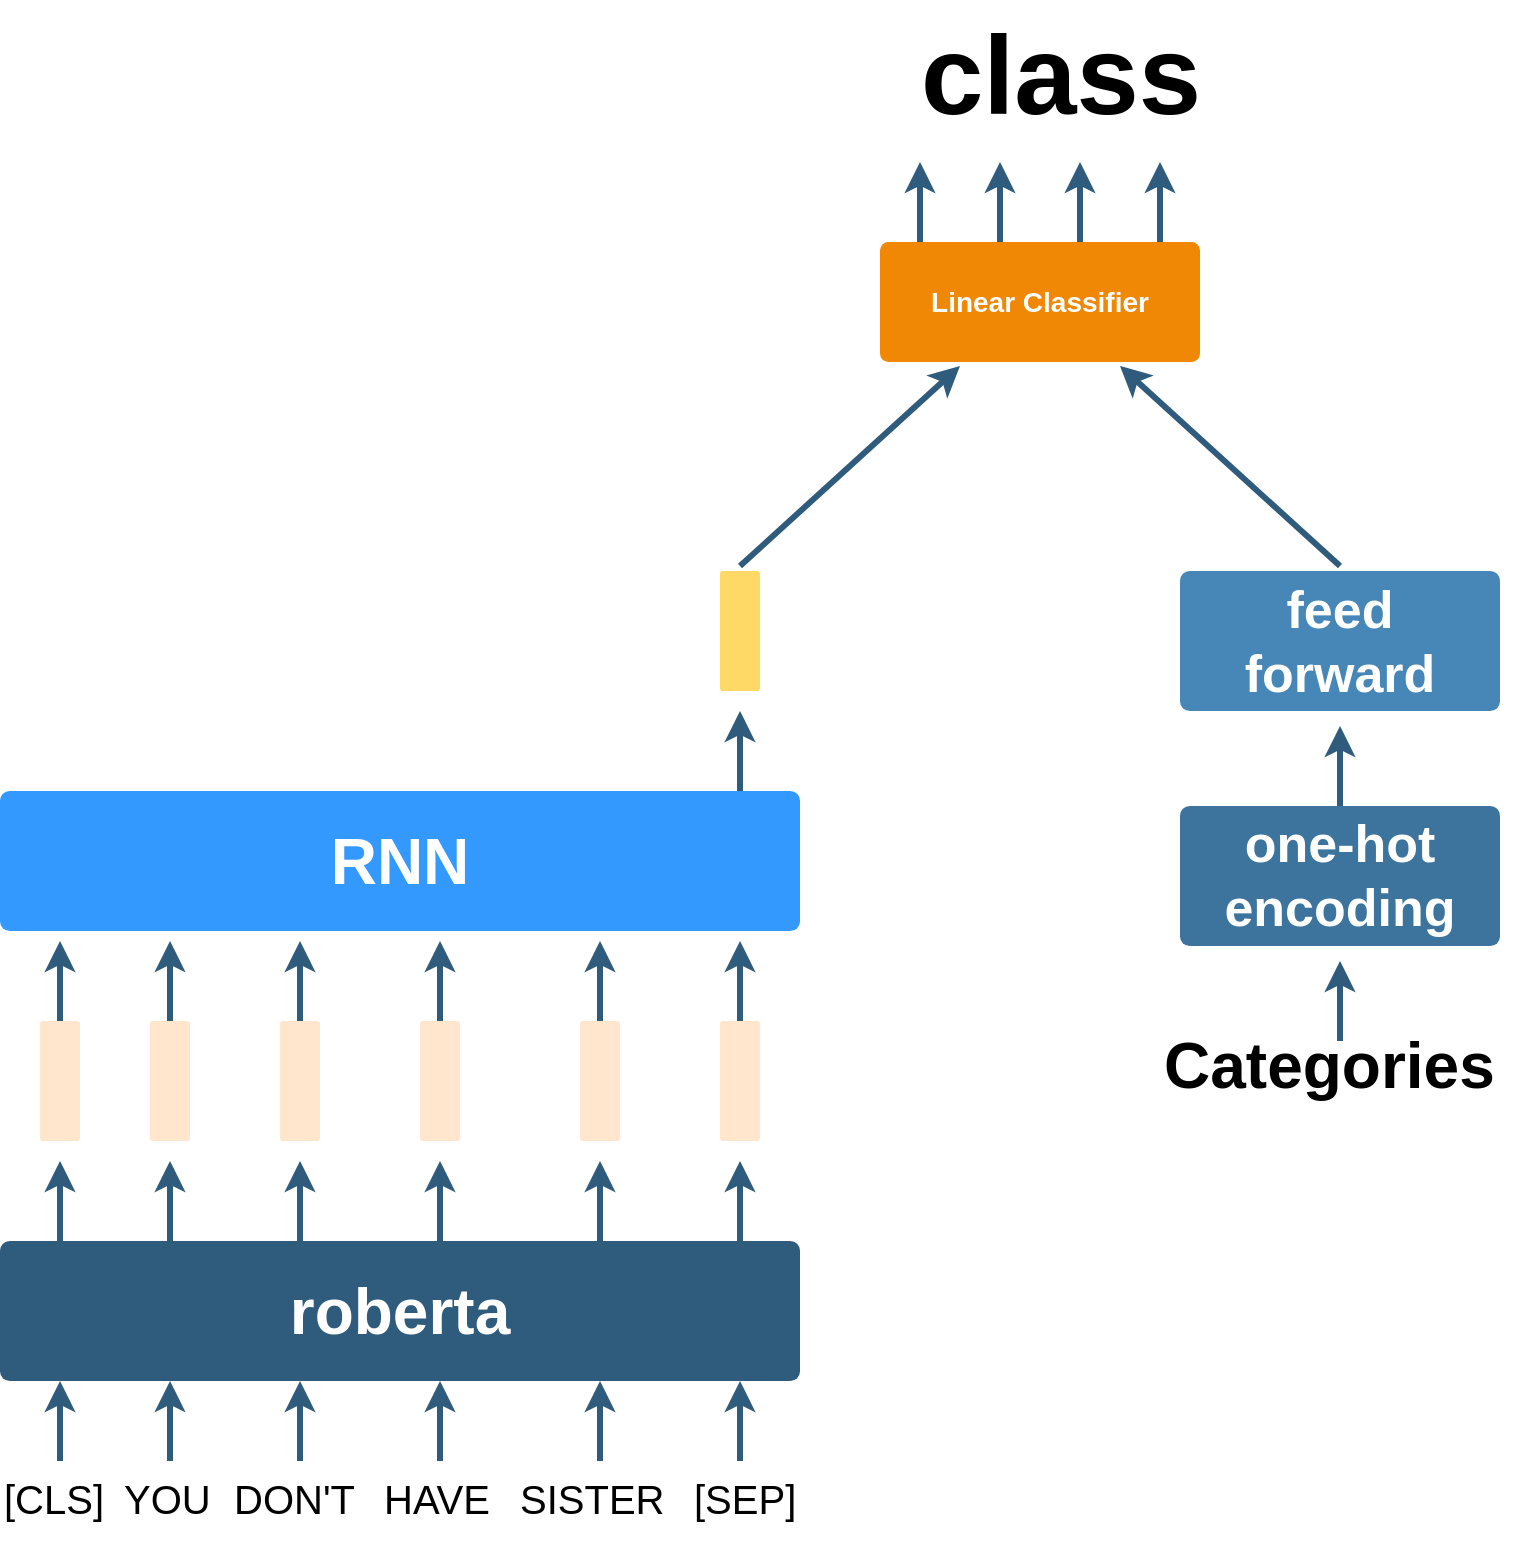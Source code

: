 <mxfile version="12.0.3" type="device" pages="1"><diagram id="6a731a19-8d31-9384-78a2-239565b7b9f0" name="Page-1"><mxGraphModel dx="1408" dy="1575" grid="1" gridSize="10" guides="1" tooltips="1" connect="1" arrows="1" fold="1" page="1" pageScale="1" pageWidth="1169" pageHeight="827" background="#ffffff" math="0" shadow="0"><root><mxCell id="0"/><mxCell id="1" parent="0"/><mxCell id="1749" value="&lt;span style=&quot;font-size: 32px&quot;&gt;roberta&lt;/span&gt;" style="rounded=1;whiteSpace=wrap;html=1;shadow=0;labelBackgroundColor=none;strokeColor=none;strokeWidth=3;fillColor=#2F5B7C;fontFamily=Helvetica;fontSize=16;fontColor=#FFFFFF;align=center;fontStyle=1;spacing=5;arcSize=7;perimeterSpacing=2;" parent="1" vertex="1"><mxGeometry x="160" y="597.5" width="400" height="70" as="geometry"/></mxCell><mxCell id="1764" value="Linear Classifier" style="rounded=1;whiteSpace=wrap;html=1;shadow=0;labelBackgroundColor=none;strokeColor=none;strokeWidth=3;fillColor=#F08705;fontFamily=Helvetica;fontSize=14;fontColor=#FFFFFF;align=center;spacing=5;fontStyle=1;arcSize=7;perimeterSpacing=2;" parent="1" vertex="1"><mxGeometry x="600" y="98" width="160" height="60" as="geometry"/></mxCell><mxCell id="VojcA9DtmpKkevzZSwcA-1779" value="&lt;font style=&quot;font-size: 20px&quot;&gt;[CLS]&lt;/font&gt;" style="text;html=1;" vertex="1" parent="1"><mxGeometry x="160" y="707.5" width="60" height="40" as="geometry"/></mxCell><mxCell id="VojcA9DtmpKkevzZSwcA-1783" value="&lt;font style=&quot;font-size: 20px&quot;&gt;YOU&lt;/font&gt;" style="text;html=1;" vertex="1" parent="1"><mxGeometry x="220" y="707.5" width="50" height="40" as="geometry"/></mxCell><mxCell id="VojcA9DtmpKkevzZSwcA-1784" value="&lt;font style=&quot;font-size: 20px&quot;&gt;DON'T&lt;/font&gt;" style="text;html=1;" vertex="1" parent="1"><mxGeometry x="275" y="707.5" width="70" height="40" as="geometry"/></mxCell><mxCell id="VojcA9DtmpKkevzZSwcA-1785" value="&lt;font style=&quot;font-size: 20px&quot;&gt;HAVE&lt;/font&gt;" style="text;html=1;" vertex="1" parent="1"><mxGeometry x="350" y="707.5" width="55" height="40" as="geometry"/></mxCell><mxCell id="VojcA9DtmpKkevzZSwcA-1789" value="" style="edgeStyle=none;rounded=0;jumpStyle=none;html=1;shadow=0;labelBackgroundColor=none;startArrow=none;startFill=0;endArrow=classic;endFill=1;jettySize=auto;orthogonalLoop=1;strokeColor=#2F5B7C;strokeWidth=3;fontFamily=Helvetica;fontSize=16;fontColor=#23445D;spacing=5;" edge="1" parent="1"><mxGeometry relative="1" as="geometry"><mxPoint x="190" y="696.5" as="sourcePoint"/><mxPoint x="190" y="667.5" as="targetPoint"/><Array as="points"><mxPoint x="190" y="707.5"/><mxPoint x="190" y="696.5"/></Array></mxGeometry></mxCell><mxCell id="VojcA9DtmpKkevzZSwcA-1792" value="" style="edgeStyle=none;rounded=0;jumpStyle=none;html=1;shadow=0;labelBackgroundColor=none;startArrow=none;startFill=0;endArrow=classic;endFill=1;jettySize=auto;orthogonalLoop=1;strokeColor=#2F5B7C;strokeWidth=3;fontFamily=Helvetica;fontSize=16;fontColor=#23445D;spacing=5;" edge="1" parent="1"><mxGeometry relative="1" as="geometry"><mxPoint x="245" y="696.5" as="sourcePoint"/><mxPoint x="245" y="667.5" as="targetPoint"/><Array as="points"><mxPoint x="245" y="707.5"/><mxPoint x="245" y="696.5"/></Array></mxGeometry></mxCell><mxCell id="VojcA9DtmpKkevzZSwcA-1793" value="" style="edgeStyle=none;rounded=0;jumpStyle=none;html=1;shadow=0;labelBackgroundColor=none;startArrow=none;startFill=0;endArrow=classic;endFill=1;jettySize=auto;orthogonalLoop=1;strokeColor=#2F5B7C;strokeWidth=3;fontFamily=Helvetica;fontSize=16;fontColor=#23445D;spacing=5;" edge="1" parent="1"><mxGeometry relative="1" as="geometry"><mxPoint x="310" y="696.5" as="sourcePoint"/><mxPoint x="310" y="667.5" as="targetPoint"/><Array as="points"><mxPoint x="310" y="707.5"/><mxPoint x="310" y="696.5"/></Array></mxGeometry></mxCell><mxCell id="VojcA9DtmpKkevzZSwcA-1794" value="" style="edgeStyle=none;rounded=0;jumpStyle=none;html=1;shadow=0;labelBackgroundColor=none;startArrow=none;startFill=0;endArrow=classic;endFill=1;jettySize=auto;orthogonalLoop=1;strokeColor=#2F5B7C;strokeWidth=3;fontFamily=Helvetica;fontSize=16;fontColor=#23445D;spacing=5;" edge="1" parent="1"><mxGeometry relative="1" as="geometry"><mxPoint x="380" y="696.5" as="sourcePoint"/><mxPoint x="380" y="667.5" as="targetPoint"/><Array as="points"><mxPoint x="380" y="707.5"/><mxPoint x="380" y="696.5"/></Array></mxGeometry></mxCell><mxCell id="VojcA9DtmpKkevzZSwcA-1795" value="" style="edgeStyle=none;rounded=0;jumpStyle=none;html=1;shadow=0;labelBackgroundColor=none;startArrow=none;startFill=0;endArrow=classic;endFill=1;jettySize=auto;orthogonalLoop=1;strokeColor=#2F5B7C;strokeWidth=3;fontFamily=Helvetica;fontSize=16;fontColor=#23445D;spacing=5;" edge="1" parent="1"><mxGeometry relative="1" as="geometry"><mxPoint x="460" y="696.5" as="sourcePoint"/><mxPoint x="460" y="667.5" as="targetPoint"/><Array as="points"><mxPoint x="460" y="707.5"/><mxPoint x="460" y="696.5"/></Array></mxGeometry></mxCell><mxCell id="VojcA9DtmpKkevzZSwcA-1797" value="" style="edgeStyle=none;rounded=0;jumpStyle=none;html=1;shadow=0;labelBackgroundColor=none;startArrow=none;startFill=0;endArrow=classic;endFill=1;jettySize=auto;orthogonalLoop=1;strokeColor=#2F5B7C;strokeWidth=3;fontFamily=Helvetica;fontSize=16;fontColor=#23445D;spacing=5;" edge="1" parent="1"><mxGeometry relative="1" as="geometry"><mxPoint x="530" y="696.5" as="sourcePoint"/><mxPoint x="530" y="667.5" as="targetPoint"/><Array as="points"><mxPoint x="530" y="707.5"/><mxPoint x="530" y="696.5"/></Array></mxGeometry></mxCell><mxCell id="VojcA9DtmpKkevzZSwcA-1798" value="" style="rounded=1;whiteSpace=wrap;html=1;shadow=0;labelBackgroundColor=none;strokeWidth=3;fontFamily=Helvetica;fontSize=14;align=center;spacing=5;arcSize=7;perimeterSpacing=2;fillColor=#ffe6cc;strokeColor=none;" vertex="1" parent="1"><mxGeometry x="180" y="487.5" width="20" height="60" as="geometry"/></mxCell><mxCell id="VojcA9DtmpKkevzZSwcA-1799" value="" style="edgeStyle=none;rounded=0;jumpStyle=none;html=1;shadow=0;labelBackgroundColor=none;startArrow=none;startFill=0;endArrow=classic;endFill=1;jettySize=auto;orthogonalLoop=1;strokeColor=#2F5B7C;strokeWidth=3;fontFamily=Helvetica;fontSize=16;fontColor=#23445D;spacing=5;" edge="1" parent="1"><mxGeometry relative="1" as="geometry"><mxPoint x="190" y="586.5" as="sourcePoint"/><mxPoint x="190" y="557.5" as="targetPoint"/><Array as="points"><mxPoint x="190" y="597.5"/><mxPoint x="190" y="586.5"/></Array></mxGeometry></mxCell><mxCell id="VojcA9DtmpKkevzZSwcA-1800" value="" style="edgeStyle=none;rounded=0;jumpStyle=none;html=1;shadow=0;labelBackgroundColor=none;startArrow=none;startFill=0;endArrow=classic;endFill=1;jettySize=auto;orthogonalLoop=1;strokeColor=#2F5B7C;strokeWidth=3;fontFamily=Helvetica;fontSize=16;fontColor=#23445D;spacing=5;" edge="1" parent="1"><mxGeometry relative="1" as="geometry"><mxPoint x="245" y="586.5" as="sourcePoint"/><mxPoint x="245" y="557.5" as="targetPoint"/><Array as="points"><mxPoint x="245" y="597.5"/><mxPoint x="245" y="586.5"/></Array></mxGeometry></mxCell><mxCell id="VojcA9DtmpKkevzZSwcA-1801" value="" style="edgeStyle=none;rounded=0;jumpStyle=none;html=1;shadow=0;labelBackgroundColor=none;startArrow=none;startFill=0;endArrow=classic;endFill=1;jettySize=auto;orthogonalLoop=1;strokeColor=#2F5B7C;strokeWidth=3;fontFamily=Helvetica;fontSize=16;fontColor=#23445D;spacing=5;" edge="1" parent="1"><mxGeometry relative="1" as="geometry"><mxPoint x="310" y="586.5" as="sourcePoint"/><mxPoint x="310" y="557.5" as="targetPoint"/><Array as="points"><mxPoint x="310" y="597.5"/><mxPoint x="310" y="586.5"/></Array></mxGeometry></mxCell><mxCell id="VojcA9DtmpKkevzZSwcA-1802" value="" style="edgeStyle=none;rounded=0;jumpStyle=none;html=1;shadow=0;labelBackgroundColor=none;startArrow=none;startFill=0;endArrow=classic;endFill=1;jettySize=auto;orthogonalLoop=1;strokeColor=#2F5B7C;strokeWidth=3;fontFamily=Helvetica;fontSize=16;fontColor=#23445D;spacing=5;" edge="1" parent="1"><mxGeometry relative="1" as="geometry"><mxPoint x="380" y="586.5" as="sourcePoint"/><mxPoint x="380" y="557.5" as="targetPoint"/><Array as="points"><mxPoint x="380" y="597.5"/><mxPoint x="380" y="586.5"/></Array></mxGeometry></mxCell><mxCell id="VojcA9DtmpKkevzZSwcA-1803" value="" style="edgeStyle=none;rounded=0;jumpStyle=none;html=1;shadow=0;labelBackgroundColor=none;startArrow=none;startFill=0;endArrow=classic;endFill=1;jettySize=auto;orthogonalLoop=1;strokeColor=#2F5B7C;strokeWidth=3;fontFamily=Helvetica;fontSize=16;fontColor=#23445D;spacing=5;" edge="1" parent="1"><mxGeometry relative="1" as="geometry"><mxPoint x="460" y="586.5" as="sourcePoint"/><mxPoint x="460" y="557.5" as="targetPoint"/><Array as="points"><mxPoint x="460" y="597.5"/><mxPoint x="460" y="586.5"/></Array></mxGeometry></mxCell><mxCell id="VojcA9DtmpKkevzZSwcA-1805" value="" style="edgeStyle=none;rounded=0;jumpStyle=none;html=1;shadow=0;labelBackgroundColor=none;startArrow=none;startFill=0;endArrow=classic;endFill=1;jettySize=auto;orthogonalLoop=1;strokeColor=#2F5B7C;strokeWidth=3;fontFamily=Helvetica;fontSize=16;fontColor=#23445D;spacing=5;" edge="1" parent="1"><mxGeometry relative="1" as="geometry"><mxPoint x="530" y="586.5" as="sourcePoint"/><mxPoint x="530" y="557.5" as="targetPoint"/><Array as="points"><mxPoint x="530" y="597.5"/><mxPoint x="530" y="586.5"/></Array></mxGeometry></mxCell><mxCell id="VojcA9DtmpKkevzZSwcA-1806" value="" style="rounded=1;whiteSpace=wrap;html=1;shadow=0;labelBackgroundColor=none;strokeColor=none;strokeWidth=3;fillColor=#ffe6cc;fontFamily=Helvetica;fontSize=14;align=center;spacing=5;arcSize=7;perimeterSpacing=2;" vertex="1" parent="1"><mxGeometry x="235" y="487.5" width="20" height="60" as="geometry"/></mxCell><mxCell id="VojcA9DtmpKkevzZSwcA-1807" value="" style="rounded=1;whiteSpace=wrap;html=1;shadow=0;labelBackgroundColor=none;strokeColor=none;strokeWidth=3;fillColor=#ffe6cc;fontFamily=Helvetica;fontSize=14;align=center;spacing=5;arcSize=7;perimeterSpacing=2;" vertex="1" parent="1"><mxGeometry x="300" y="487.5" width="20" height="60" as="geometry"/></mxCell><mxCell id="VojcA9DtmpKkevzZSwcA-1808" value="" style="rounded=1;whiteSpace=wrap;html=1;shadow=0;labelBackgroundColor=none;strokeColor=none;strokeWidth=3;fillColor=#ffe6cc;fontFamily=Helvetica;fontSize=14;align=center;spacing=5;arcSize=7;perimeterSpacing=2;" vertex="1" parent="1"><mxGeometry x="370" y="487.5" width="20" height="60" as="geometry"/></mxCell><mxCell id="VojcA9DtmpKkevzZSwcA-1809" value="" style="rounded=1;whiteSpace=wrap;html=1;shadow=0;labelBackgroundColor=none;strokeColor=none;strokeWidth=3;fillColor=#ffe6cc;fontFamily=Helvetica;fontSize=14;align=center;spacing=5;arcSize=7;perimeterSpacing=2;" vertex="1" parent="1"><mxGeometry x="450" y="487.5" width="20" height="60" as="geometry"/></mxCell><mxCell id="VojcA9DtmpKkevzZSwcA-1811" value="" style="rounded=1;whiteSpace=wrap;html=1;shadow=0;labelBackgroundColor=none;strokeColor=none;strokeWidth=3;fillColor=#ffe6cc;fontFamily=Helvetica;fontSize=14;align=center;spacing=5;arcSize=7;perimeterSpacing=2;" vertex="1" parent="1"><mxGeometry x="520" y="487.5" width="20" height="60" as="geometry"/></mxCell><mxCell id="VojcA9DtmpKkevzZSwcA-1813" value="" style="edgeStyle=none;rounded=0;jumpStyle=none;html=1;shadow=0;labelBackgroundColor=none;startArrow=none;startFill=0;endArrow=classic;endFill=1;jettySize=auto;orthogonalLoop=1;strokeColor=#2F5B7C;strokeWidth=3;fontFamily=Helvetica;fontSize=16;fontColor=#23445D;spacing=5;" edge="1" parent="1"><mxGeometry relative="1" as="geometry"><mxPoint x="620" y="87.0" as="sourcePoint"/><mxPoint x="620" y="58" as="targetPoint"/><Array as="points"><mxPoint x="620" y="98"/><mxPoint x="620" y="87"/></Array></mxGeometry></mxCell><mxCell id="VojcA9DtmpKkevzZSwcA-1814" value="" style="edgeStyle=none;rounded=0;jumpStyle=none;html=1;shadow=0;labelBackgroundColor=none;startArrow=none;startFill=0;endArrow=classic;endFill=1;jettySize=auto;orthogonalLoop=1;strokeColor=#2F5B7C;strokeWidth=3;fontFamily=Helvetica;fontSize=16;fontColor=#23445D;spacing=5;" edge="1" parent="1"><mxGeometry relative="1" as="geometry"><mxPoint x="660" y="87.0" as="sourcePoint"/><mxPoint x="660" y="58.0" as="targetPoint"/><Array as="points"><mxPoint x="660" y="98"/><mxPoint x="660" y="87"/></Array></mxGeometry></mxCell><mxCell id="VojcA9DtmpKkevzZSwcA-1815" value="" style="edgeStyle=none;rounded=0;jumpStyle=none;html=1;shadow=0;labelBackgroundColor=none;startArrow=none;startFill=0;endArrow=classic;endFill=1;jettySize=auto;orthogonalLoop=1;strokeColor=#2F5B7C;strokeWidth=3;fontFamily=Helvetica;fontSize=16;fontColor=#23445D;spacing=5;" edge="1" parent="1"><mxGeometry relative="1" as="geometry"><mxPoint x="700" y="87.0" as="sourcePoint"/><mxPoint x="700" y="58.0" as="targetPoint"/><Array as="points"><mxPoint x="700" y="98"/><mxPoint x="700" y="87"/></Array></mxGeometry></mxCell><mxCell id="VojcA9DtmpKkevzZSwcA-1816" value="" style="edgeStyle=none;rounded=0;jumpStyle=none;html=1;shadow=0;labelBackgroundColor=none;startArrow=none;startFill=0;endArrow=classic;endFill=1;jettySize=auto;orthogonalLoop=1;strokeColor=#2F5B7C;strokeWidth=3;fontFamily=Helvetica;fontSize=16;fontColor=#23445D;spacing=5;" edge="1" parent="1"><mxGeometry relative="1" as="geometry"><mxPoint x="740" y="87.0" as="sourcePoint"/><mxPoint x="740" y="58.0" as="targetPoint"/><Array as="points"><mxPoint x="740" y="98"/><mxPoint x="740" y="87"/></Array></mxGeometry></mxCell><mxCell id="VojcA9DtmpKkevzZSwcA-1817" value="&lt;b&gt;&lt;font style=&quot;font-size: 56px&quot;&gt;class&lt;/font&gt;&lt;/b&gt;" style="text;html=1;resizable=0;points=[];autosize=1;align=center;verticalAlign=top;spacingTop=-4;" vertex="1" parent="1"><mxGeometry x="610" y="-22.5" width="160" height="30" as="geometry"/></mxCell><mxCell id="VojcA9DtmpKkevzZSwcA-1821" value="&lt;font style=&quot;font-size: 20px&quot;&gt;SISTER&lt;/font&gt;" style="text;html=1;" vertex="1" parent="1"><mxGeometry x="417.5" y="707.5" width="55" height="40" as="geometry"/></mxCell><mxCell id="VojcA9DtmpKkevzZSwcA-1822" value="&lt;font style=&quot;font-size: 20px&quot;&gt;[SEP]&lt;/font&gt;" style="text;html=1;" vertex="1" parent="1"><mxGeometry x="505" y="707.5" width="50" height="40" as="geometry"/></mxCell><mxCell id="VojcA9DtmpKkevzZSwcA-1830" value="&lt;span style=&quot;font-size: 32px&quot;&gt;RNN&lt;/span&gt;" style="rounded=1;whiteSpace=wrap;html=1;shadow=0;labelBackgroundColor=none;strokeColor=none;strokeWidth=3;fillColor=#3399FF;fontFamily=Helvetica;fontSize=16;fontColor=#FFFFFF;align=center;fontStyle=1;spacing=5;arcSize=7;perimeterSpacing=2;" vertex="1" parent="1"><mxGeometry x="160" y="372.5" width="400" height="70" as="geometry"/></mxCell><mxCell id="VojcA9DtmpKkevzZSwcA-1845" value="" style="edgeStyle=none;rounded=0;jumpStyle=none;html=1;shadow=0;labelBackgroundColor=none;startArrow=none;startFill=0;endArrow=classic;endFill=1;jettySize=auto;orthogonalLoop=1;strokeColor=#2F5B7C;strokeWidth=3;fontFamily=Helvetica;fontSize=16;fontColor=#23445D;spacing=5;" edge="1" parent="1"><mxGeometry relative="1" as="geometry"><mxPoint x="190" y="476.5" as="sourcePoint"/><mxPoint x="190" y="447.5" as="targetPoint"/><Array as="points"><mxPoint x="190" y="487.5"/><mxPoint x="190" y="476.5"/></Array></mxGeometry></mxCell><mxCell id="VojcA9DtmpKkevzZSwcA-1846" value="" style="edgeStyle=none;rounded=0;jumpStyle=none;html=1;shadow=0;labelBackgroundColor=none;startArrow=none;startFill=0;endArrow=classic;endFill=1;jettySize=auto;orthogonalLoop=1;strokeColor=#2F5B7C;strokeWidth=3;fontFamily=Helvetica;fontSize=16;fontColor=#23445D;spacing=5;" edge="1" parent="1"><mxGeometry relative="1" as="geometry"><mxPoint x="245" y="476.5" as="sourcePoint"/><mxPoint x="245" y="447.5" as="targetPoint"/><Array as="points"><mxPoint x="245" y="487.5"/><mxPoint x="245" y="476.5"/></Array></mxGeometry></mxCell><mxCell id="VojcA9DtmpKkevzZSwcA-1847" value="" style="edgeStyle=none;rounded=0;jumpStyle=none;html=1;shadow=0;labelBackgroundColor=none;startArrow=none;startFill=0;endArrow=classic;endFill=1;jettySize=auto;orthogonalLoop=1;strokeColor=#2F5B7C;strokeWidth=3;fontFamily=Helvetica;fontSize=16;fontColor=#23445D;spacing=5;" edge="1" parent="1"><mxGeometry relative="1" as="geometry"><mxPoint x="310" y="476.5" as="sourcePoint"/><mxPoint x="310" y="447.5" as="targetPoint"/><Array as="points"><mxPoint x="310" y="487.5"/><mxPoint x="310" y="476.5"/></Array></mxGeometry></mxCell><mxCell id="VojcA9DtmpKkevzZSwcA-1848" value="" style="edgeStyle=none;rounded=0;jumpStyle=none;html=1;shadow=0;labelBackgroundColor=none;startArrow=none;startFill=0;endArrow=classic;endFill=1;jettySize=auto;orthogonalLoop=1;strokeColor=#2F5B7C;strokeWidth=3;fontFamily=Helvetica;fontSize=16;fontColor=#23445D;spacing=5;" edge="1" parent="1"><mxGeometry relative="1" as="geometry"><mxPoint x="380" y="476.5" as="sourcePoint"/><mxPoint x="380" y="447.5" as="targetPoint"/><Array as="points"><mxPoint x="380" y="487.5"/><mxPoint x="380" y="476.5"/></Array></mxGeometry></mxCell><mxCell id="VojcA9DtmpKkevzZSwcA-1849" value="" style="edgeStyle=none;rounded=0;jumpStyle=none;html=1;shadow=0;labelBackgroundColor=none;startArrow=none;startFill=0;endArrow=classic;endFill=1;jettySize=auto;orthogonalLoop=1;strokeColor=#2F5B7C;strokeWidth=3;fontFamily=Helvetica;fontSize=16;fontColor=#23445D;spacing=5;" edge="1" parent="1"><mxGeometry relative="1" as="geometry"><mxPoint x="460" y="476.5" as="sourcePoint"/><mxPoint x="460" y="447.5" as="targetPoint"/><Array as="points"><mxPoint x="460" y="487.5"/><mxPoint x="460" y="476.5"/></Array></mxGeometry></mxCell><mxCell id="VojcA9DtmpKkevzZSwcA-1850" value="" style="edgeStyle=none;rounded=0;jumpStyle=none;html=1;shadow=0;labelBackgroundColor=none;startArrow=none;startFill=0;endArrow=classic;endFill=1;jettySize=auto;orthogonalLoop=1;strokeColor=#2F5B7C;strokeWidth=3;fontFamily=Helvetica;fontSize=16;fontColor=#23445D;spacing=5;" edge="1" parent="1"><mxGeometry relative="1" as="geometry"><mxPoint x="530" y="476.5" as="sourcePoint"/><mxPoint x="530" y="447.5" as="targetPoint"/><Array as="points"><mxPoint x="530" y="487.5"/><mxPoint x="530" y="476.5"/></Array></mxGeometry></mxCell><mxCell id="VojcA9DtmpKkevzZSwcA-1857" value="" style="edgeStyle=none;rounded=0;jumpStyle=none;html=1;shadow=0;labelBackgroundColor=none;startArrow=none;startFill=0;endArrow=classic;endFill=1;jettySize=auto;orthogonalLoop=1;strokeColor=#2F5B7C;strokeWidth=3;fontFamily=Helvetica;fontSize=16;fontColor=#23445D;spacing=5;" edge="1" parent="1"><mxGeometry relative="1" as="geometry"><mxPoint x="530" y="361.5" as="sourcePoint"/><mxPoint x="530" y="332.5" as="targetPoint"/><Array as="points"><mxPoint x="530" y="372.5"/><mxPoint x="530" y="361.5"/></Array></mxGeometry></mxCell><mxCell id="VojcA9DtmpKkevzZSwcA-1862" value="" style="rounded=1;whiteSpace=wrap;html=1;shadow=0;labelBackgroundColor=none;strokeColor=none;strokeWidth=3;fillColor=#FFD966;fontFamily=Helvetica;fontSize=14;align=center;spacing=5;arcSize=7;perimeterSpacing=2;" vertex="1" parent="1"><mxGeometry x="520" y="262.5" width="20" height="60" as="geometry"/></mxCell><mxCell id="VojcA9DtmpKkevzZSwcA-1864" value="&lt;font style=&quot;font-size: 32px&quot;&gt;&lt;b&gt;Categories&lt;/b&gt;&lt;/font&gt;" style="text;html=1;resizable=0;points=[];autosize=1;align=left;verticalAlign=top;spacingTop=-4;" vertex="1" parent="1"><mxGeometry x="740" y="487.5" width="180" height="20" as="geometry"/></mxCell><mxCell id="VojcA9DtmpKkevzZSwcA-1865" value="&lt;font style=&quot;font-size: 26px&quot;&gt;one-hot&lt;br&gt;encoding&lt;/font&gt;" style="rounded=1;whiteSpace=wrap;html=1;shadow=0;labelBackgroundColor=none;strokeColor=none;strokeWidth=3;fillColor=#3C749E;fontFamily=Helvetica;fontSize=16;fontColor=#FFFFFF;align=center;fontStyle=1;spacing=5;arcSize=7;perimeterSpacing=2;" vertex="1" parent="1"><mxGeometry x="750" y="380" width="160" height="70" as="geometry"/></mxCell><mxCell id="VojcA9DtmpKkevzZSwcA-1868" value="" style="edgeStyle=none;rounded=0;jumpStyle=none;html=1;shadow=0;labelBackgroundColor=none;startArrow=none;startFill=0;endArrow=classic;endFill=1;jettySize=auto;orthogonalLoop=1;strokeColor=#2F5B7C;strokeWidth=3;fontFamily=Helvetica;fontSize=16;fontColor=#23445D;spacing=5;" edge="1" parent="1"><mxGeometry relative="1" as="geometry"><mxPoint x="830" y="486.5" as="sourcePoint"/><mxPoint x="830" y="457.5" as="targetPoint"/><Array as="points"><mxPoint x="830" y="497.5"/><mxPoint x="830" y="486.5"/></Array></mxGeometry></mxCell><mxCell id="VojcA9DtmpKkevzZSwcA-1873" value="" style="endArrow=classic;html=1;strokeColor=#2F5B7C;strokeWidth=3;" edge="1" parent="1"><mxGeometry width="50" height="50" relative="1" as="geometry"><mxPoint x="530" y="260" as="sourcePoint"/><mxPoint x="640" y="160" as="targetPoint"/></mxGeometry></mxCell><mxCell id="VojcA9DtmpKkevzZSwcA-1874" value="" style="endArrow=classic;html=1;strokeColor=#2F5B7C;strokeWidth=3;" edge="1" parent="1"><mxGeometry width="50" height="50" relative="1" as="geometry"><mxPoint x="830" y="260" as="sourcePoint"/><mxPoint x="720" y="160" as="targetPoint"/></mxGeometry></mxCell><mxCell id="VojcA9DtmpKkevzZSwcA-1875" value="&lt;span style=&quot;font-size: 26px&quot;&gt;feed&lt;br&gt;forward&lt;/span&gt;" style="rounded=1;whiteSpace=wrap;html=1;shadow=0;labelBackgroundColor=none;strokeColor=none;strokeWidth=3;fillColor=#4687B8;fontFamily=Helvetica;fontSize=16;fontColor=#FFFFFF;align=center;fontStyle=1;spacing=5;arcSize=7;perimeterSpacing=2;" vertex="1" parent="1"><mxGeometry x="750" y="262.5" width="160" height="70" as="geometry"/></mxCell><mxCell id="VojcA9DtmpKkevzZSwcA-1876" value="" style="edgeStyle=none;rounded=0;jumpStyle=none;html=1;shadow=0;labelBackgroundColor=none;startArrow=none;startFill=0;endArrow=classic;endFill=1;jettySize=auto;orthogonalLoop=1;strokeColor=#2F5B7C;strokeWidth=3;fontFamily=Helvetica;fontSize=16;fontColor=#23445D;spacing=5;" edge="1" parent="1"><mxGeometry relative="1" as="geometry"><mxPoint x="830" y="369" as="sourcePoint"/><mxPoint x="830" y="340" as="targetPoint"/><Array as="points"><mxPoint x="830" y="380"/><mxPoint x="830" y="369"/></Array></mxGeometry></mxCell></root></mxGraphModel></diagram></mxfile>
